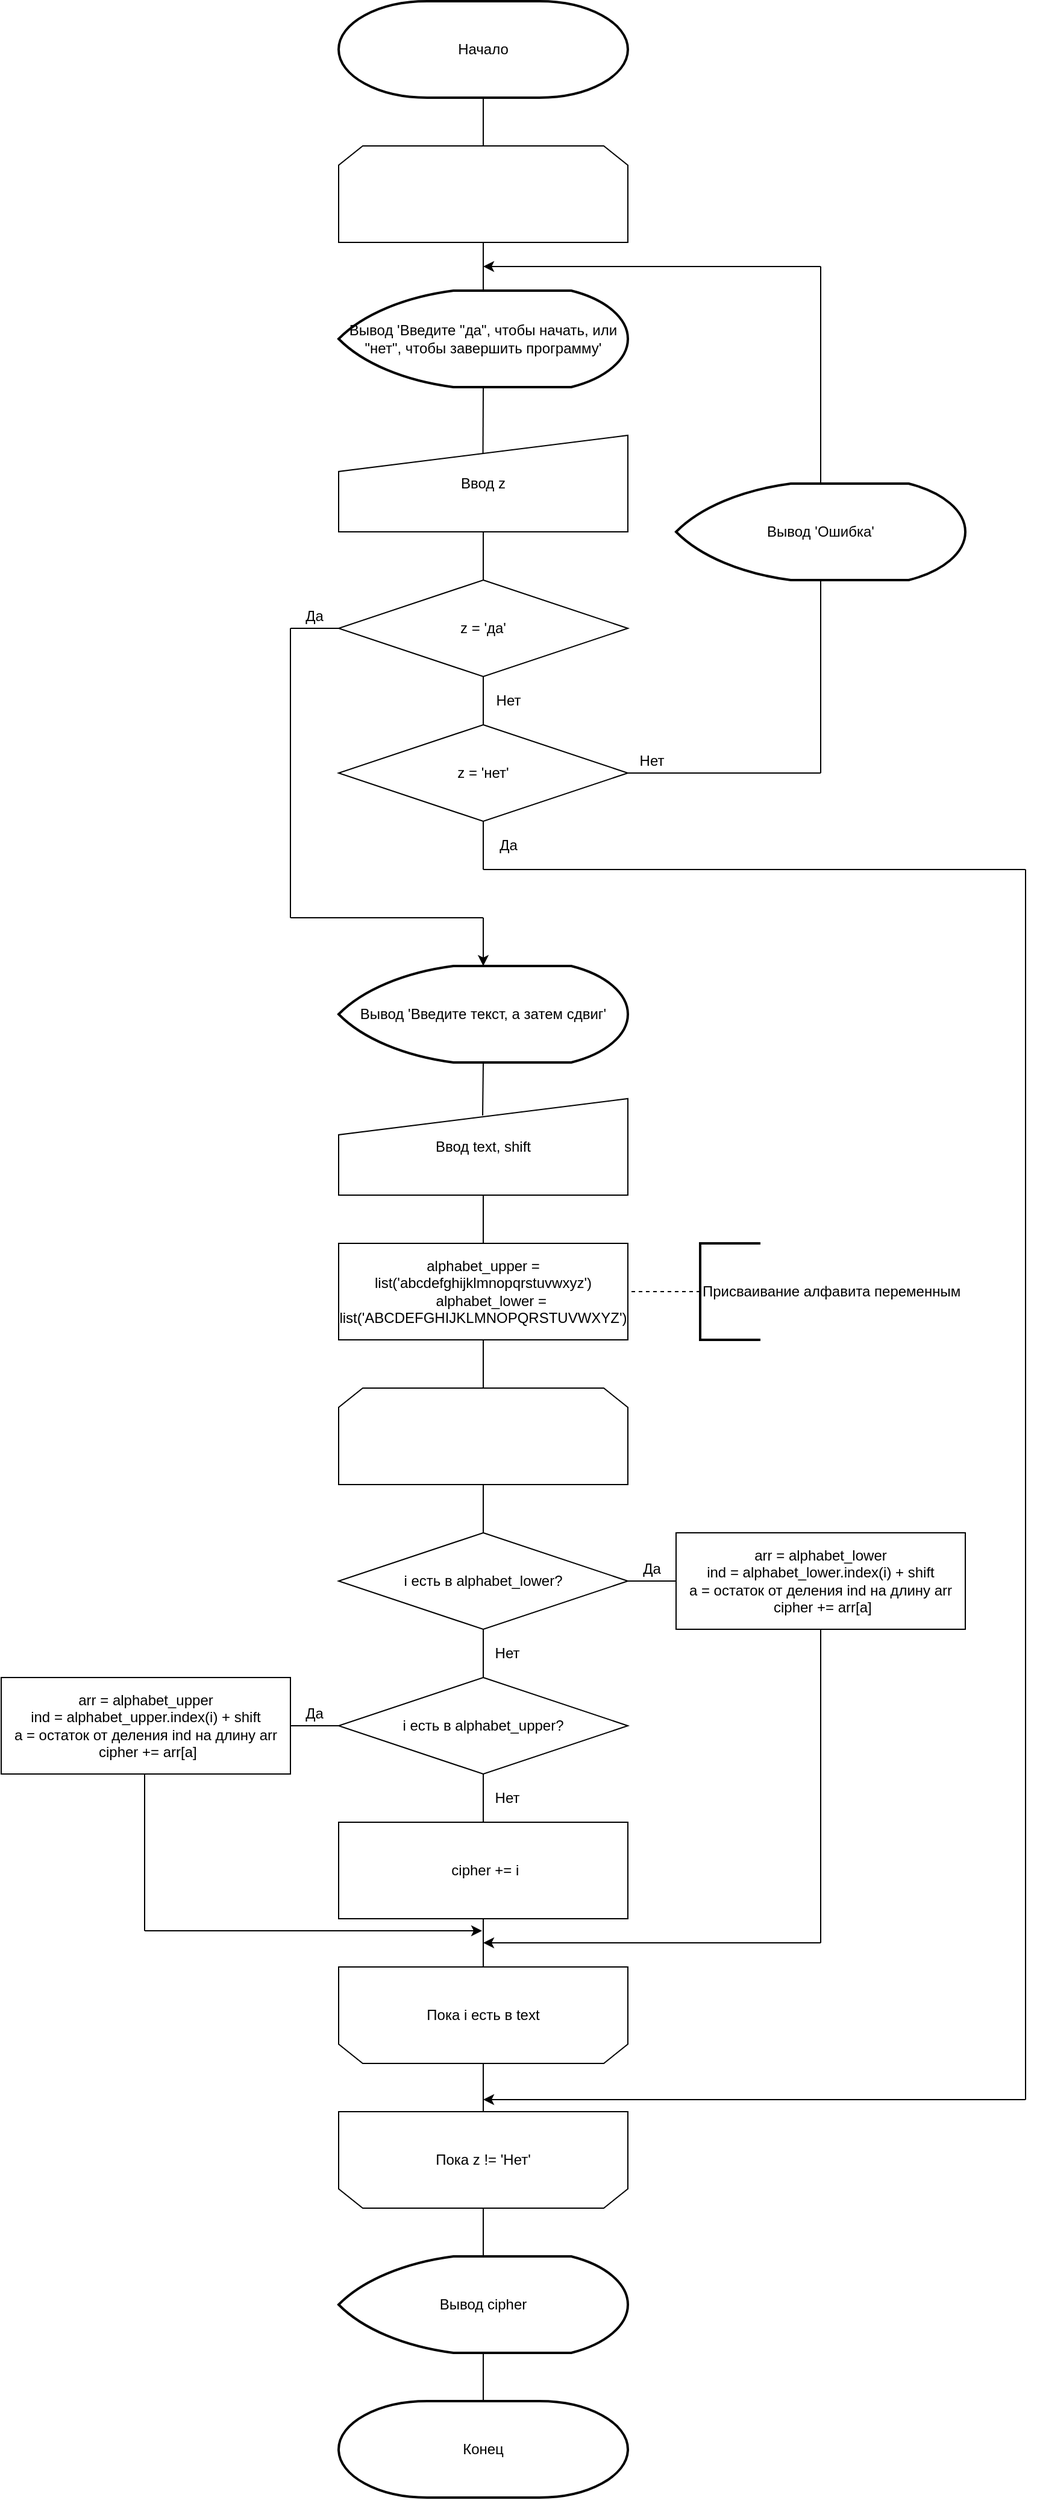 <mxfile version="15.3.0" type="github">
  <diagram id="L_eCcWARfc-s5K9qRDMl" name="Page-1">
    <mxGraphModel dx="1221" dy="692" grid="1" gridSize="10" guides="1" tooltips="1" connect="1" arrows="1" fold="1" page="1" pageScale="1" pageWidth="827" pageHeight="1169" math="0" shadow="0">
      <root>
        <mxCell id="0" />
        <mxCell id="1" parent="0" />
        <mxCell id="_cBvLI8PUuSnjw4zckk6-4" value="Начало" style="strokeWidth=2;html=1;shape=mxgraph.flowchart.terminator;whiteSpace=wrap;" vertex="1" parent="1">
          <mxGeometry x="280" y="40" width="240" height="80" as="geometry" />
        </mxCell>
        <mxCell id="_cBvLI8PUuSnjw4zckk6-5" value="Конец" style="strokeWidth=2;html=1;shape=mxgraph.flowchart.terminator;whiteSpace=wrap;" vertex="1" parent="1">
          <mxGeometry x="280" y="2030" width="240" height="80" as="geometry" />
        </mxCell>
        <mxCell id="_cBvLI8PUuSnjw4zckk6-6" value="Ввод text, shift" style="shape=manualInput;whiteSpace=wrap;html=1;" vertex="1" parent="1">
          <mxGeometry x="280" y="950" width="240" height="80" as="geometry" />
        </mxCell>
        <mxCell id="_cBvLI8PUuSnjw4zckk6-7" value="" style="endArrow=none;html=1;entryX=0.5;entryY=1;entryDx=0;entryDy=0;entryPerimeter=0;" edge="1" parent="1" target="_cBvLI8PUuSnjw4zckk6-4">
          <mxGeometry width="50" height="50" relative="1" as="geometry">
            <mxPoint x="400" y="160" as="sourcePoint" />
            <mxPoint x="410" y="310" as="targetPoint" />
          </mxGeometry>
        </mxCell>
        <mxCell id="_cBvLI8PUuSnjw4zckk6-8" value="" style="shape=loopLimit;whiteSpace=wrap;html=1;" vertex="1" parent="1">
          <mxGeometry x="280" y="1190" width="240" height="80" as="geometry" />
        </mxCell>
        <mxCell id="_cBvLI8PUuSnjw4zckk6-10" value="Пока i есть в text" style="shape=loopLimit;whiteSpace=wrap;html=1;flipH=0;flipV=1;" vertex="1" parent="1">
          <mxGeometry x="280" y="1670" width="240" height="80" as="geometry" />
        </mxCell>
        <mxCell id="_cBvLI8PUuSnjw4zckk6-12" value="" style="endArrow=none;html=1;" edge="1" parent="1">
          <mxGeometry width="50" height="50" relative="1" as="geometry">
            <mxPoint x="400" y="1190" as="sourcePoint" />
            <mxPoint x="400" y="1150" as="targetPoint" />
          </mxGeometry>
        </mxCell>
        <mxCell id="_cBvLI8PUuSnjw4zckk6-16" value="&lt;div&gt;alphabet_upper = list(&#39;abcdefghijklmnopqrstuvwxyz&#39;)&lt;/div&gt;&lt;div&gt;&amp;nbsp; &amp;nbsp; alphabet_lower = list(&#39;ABCDEFGHIJKLMNOPQRSTUVWXYZ&#39;)&lt;/div&gt;" style="whiteSpace=wrap;html=1;" vertex="1" parent="1">
          <mxGeometry x="280" y="1070" width="240" height="80" as="geometry" />
        </mxCell>
        <mxCell id="_cBvLI8PUuSnjw4zckk6-17" value="i есть в alphabet_lower?" style="rhombus;whiteSpace=wrap;html=1;" vertex="1" parent="1">
          <mxGeometry x="280" y="1310" width="240" height="80" as="geometry" />
        </mxCell>
        <mxCell id="_cBvLI8PUuSnjw4zckk6-18" value="i есть в alphabet_upper?" style="rhombus;whiteSpace=wrap;html=1;" vertex="1" parent="1">
          <mxGeometry x="280" y="1430" width="240" height="80" as="geometry" />
        </mxCell>
        <mxCell id="_cBvLI8PUuSnjw4zckk6-19" value="" style="endArrow=none;html=1;" edge="1" parent="1">
          <mxGeometry width="50" height="50" relative="1" as="geometry">
            <mxPoint x="400" y="1310" as="sourcePoint" />
            <mxPoint x="400" y="1270" as="targetPoint" />
          </mxGeometry>
        </mxCell>
        <mxCell id="_cBvLI8PUuSnjw4zckk6-20" value="" style="endArrow=none;html=1;exitX=0.5;exitY=1;exitDx=0;exitDy=0;entryX=0.5;entryY=0;entryDx=0;entryDy=0;" edge="1" parent="1" source="_cBvLI8PUuSnjw4zckk6-17" target="_cBvLI8PUuSnjw4zckk6-18">
          <mxGeometry width="50" height="50" relative="1" as="geometry">
            <mxPoint x="390" y="1370" as="sourcePoint" />
            <mxPoint x="440" y="1320" as="targetPoint" />
          </mxGeometry>
        </mxCell>
        <mxCell id="_cBvLI8PUuSnjw4zckk6-21" value="" style="endArrow=none;html=1;entryX=1;entryY=0.5;entryDx=0;entryDy=0;exitX=0;exitY=0.5;exitDx=0;exitDy=0;" edge="1" parent="1" target="_cBvLI8PUuSnjw4zckk6-17">
          <mxGeometry width="50" height="50" relative="1" as="geometry">
            <mxPoint x="560" y="1350" as="sourcePoint" />
            <mxPoint x="440" y="1320" as="targetPoint" />
          </mxGeometry>
        </mxCell>
        <mxCell id="_cBvLI8PUuSnjw4zckk6-22" value="arr = alphabet_lower&lt;br&gt;ind = alphabet_lower.index(i) + shift&lt;br&gt;a = остаток от деления ind на длину arr&lt;br&gt;&amp;nbsp;cipher += arr[a]" style="whiteSpace=wrap;html=1;" vertex="1" parent="1">
          <mxGeometry x="560" y="1310" width="240" height="80" as="geometry" />
        </mxCell>
        <mxCell id="_cBvLI8PUuSnjw4zckk6-23" value="&lt;span&gt;arr = alphabet_upper&lt;/span&gt;&lt;br&gt;&lt;span&gt;ind = alphabet_upper.index(i) + shift&lt;/span&gt;&lt;br&gt;&lt;span&gt;a = остаток от деления ind на длину arr&lt;/span&gt;&lt;br&gt;&lt;span&gt;&amp;nbsp;cipher += arr[a]&lt;/span&gt;" style="whiteSpace=wrap;html=1;" vertex="1" parent="1">
          <mxGeometry y="1430" width="240" height="80" as="geometry" />
        </mxCell>
        <mxCell id="_cBvLI8PUuSnjw4zckk6-24" value="" style="endArrow=none;html=1;entryX=0.5;entryY=1;entryDx=0;entryDy=0;" edge="1" parent="1">
          <mxGeometry width="50" height="50" relative="1" as="geometry">
            <mxPoint x="680" y="1650" as="sourcePoint" />
            <mxPoint x="680" y="1390" as="targetPoint" />
          </mxGeometry>
        </mxCell>
        <mxCell id="_cBvLI8PUuSnjw4zckk6-25" value="" style="endArrow=none;html=1;entryX=0;entryY=0.5;entryDx=0;entryDy=0;exitX=1;exitY=0.5;exitDx=0;exitDy=0;" edge="1" parent="1" target="_cBvLI8PUuSnjw4zckk6-18">
          <mxGeometry width="50" height="50" relative="1" as="geometry">
            <mxPoint x="240" y="1470" as="sourcePoint" />
            <mxPoint x="459" y="1550" as="targetPoint" />
          </mxGeometry>
        </mxCell>
        <mxCell id="_cBvLI8PUuSnjw4zckk6-26" value="" style="endArrow=none;html=1;entryX=0.5;entryY=1;entryDx=0;entryDy=0;" edge="1" parent="1" target="_cBvLI8PUuSnjw4zckk6-18">
          <mxGeometry width="50" height="50" relative="1" as="geometry">
            <mxPoint x="400" y="1550" as="sourcePoint" />
            <mxPoint x="460" y="1550" as="targetPoint" />
          </mxGeometry>
        </mxCell>
        <mxCell id="_cBvLI8PUuSnjw4zckk6-27" value="&lt;span&gt;&amp;nbsp;cipher += i&lt;/span&gt;" style="whiteSpace=wrap;html=1;" vertex="1" parent="1">
          <mxGeometry x="280" y="1550" width="240" height="80" as="geometry" />
        </mxCell>
        <mxCell id="_cBvLI8PUuSnjw4zckk6-28" value="" style="endArrow=none;html=1;exitX=0.5;exitY=1;exitDx=0;exitDy=0;entryX=0.5;entryY=0;entryDx=0;entryDy=0;" edge="1" parent="1" source="_cBvLI8PUuSnjw4zckk6-27" target="_cBvLI8PUuSnjw4zckk6-10">
          <mxGeometry width="50" height="50" relative="1" as="geometry">
            <mxPoint x="410" y="1650" as="sourcePoint" />
            <mxPoint x="460" y="1600" as="targetPoint" />
          </mxGeometry>
        </mxCell>
        <mxCell id="_cBvLI8PUuSnjw4zckk6-31" value="" style="endArrow=none;html=1;" edge="1" parent="1">
          <mxGeometry width="50" height="50" relative="1" as="geometry">
            <mxPoint x="119" y="1640" as="sourcePoint" />
            <mxPoint x="119" y="1510" as="targetPoint" />
          </mxGeometry>
        </mxCell>
        <mxCell id="_cBvLI8PUuSnjw4zckk6-32" value="" style="endArrow=classic;html=1;" edge="1" parent="1">
          <mxGeometry width="50" height="50" relative="1" as="geometry">
            <mxPoint x="119" y="1640" as="sourcePoint" />
            <mxPoint x="399" y="1640" as="targetPoint" />
          </mxGeometry>
        </mxCell>
        <mxCell id="_cBvLI8PUuSnjw4zckk6-33" value="" style="endArrow=classic;html=1;" edge="1" parent="1">
          <mxGeometry width="50" height="50" relative="1" as="geometry">
            <mxPoint x="680" y="1650" as="sourcePoint" />
            <mxPoint x="400" y="1650" as="targetPoint" />
          </mxGeometry>
        </mxCell>
        <mxCell id="_cBvLI8PUuSnjw4zckk6-34" value="Да" style="text;html=1;strokeColor=none;fillColor=none;align=center;verticalAlign=middle;whiteSpace=wrap;" vertex="1" parent="1">
          <mxGeometry x="520" y="1330" width="40" height="20" as="geometry" />
        </mxCell>
        <mxCell id="_cBvLI8PUuSnjw4zckk6-35" value="Да" style="text;html=1;strokeColor=none;fillColor=none;align=center;verticalAlign=middle;whiteSpace=wrap;" vertex="1" parent="1">
          <mxGeometry x="240" y="1450" width="40" height="20" as="geometry" />
        </mxCell>
        <mxCell id="_cBvLI8PUuSnjw4zckk6-36" value="Нет" style="text;html=1;strokeColor=none;fillColor=none;align=center;verticalAlign=middle;whiteSpace=wrap;" vertex="1" parent="1">
          <mxGeometry x="400" y="1400" width="40" height="20" as="geometry" />
        </mxCell>
        <mxCell id="_cBvLI8PUuSnjw4zckk6-37" value="Нет" style="text;html=1;strokeColor=none;fillColor=none;align=center;verticalAlign=middle;whiteSpace=wrap;" vertex="1" parent="1">
          <mxGeometry x="400" y="1520" width="40" height="20" as="geometry" />
        </mxCell>
        <mxCell id="_cBvLI8PUuSnjw4zckk6-39" value="" style="shape=loopLimit;whiteSpace=wrap;html=1;" vertex="1" parent="1">
          <mxGeometry x="280" y="160" width="240" height="80" as="geometry" />
        </mxCell>
        <mxCell id="_cBvLI8PUuSnjw4zckk6-41" value="" style="endArrow=none;html=1;entryX=0.498;entryY=0.175;entryDx=0;entryDy=0;entryPerimeter=0;" edge="1" parent="1" target="_cBvLI8PUuSnjw4zckk6-6">
          <mxGeometry width="50" height="50" relative="1" as="geometry">
            <mxPoint x="400" y="920" as="sourcePoint" />
            <mxPoint x="370" y="970" as="targetPoint" />
          </mxGeometry>
        </mxCell>
        <mxCell id="_cBvLI8PUuSnjw4zckk6-42" value="" style="endArrow=none;html=1;entryX=0.5;entryY=1;entryDx=0;entryDy=0;exitX=0.5;exitY=0;exitDx=0;exitDy=0;" edge="1" parent="1" source="_cBvLI8PUuSnjw4zckk6-16" target="_cBvLI8PUuSnjw4zckk6-6">
          <mxGeometry width="50" height="50" relative="1" as="geometry">
            <mxPoint x="320" y="1020" as="sourcePoint" />
            <mxPoint x="370" y="970" as="targetPoint" />
          </mxGeometry>
        </mxCell>
        <mxCell id="_cBvLI8PUuSnjw4zckk6-43" value="Вывод cipher" style="strokeWidth=2;html=1;shape=mxgraph.flowchart.display;whiteSpace=wrap;" vertex="1" parent="1">
          <mxGeometry x="280" y="1910" width="240" height="80" as="geometry" />
        </mxCell>
        <mxCell id="_cBvLI8PUuSnjw4zckk6-44" value="Пока z != &#39;Нет&#39;" style="shape=loopLimit;whiteSpace=wrap;html=1;flipH=0;flipV=1;" vertex="1" parent="1">
          <mxGeometry x="280" y="1790" width="240" height="80" as="geometry" />
        </mxCell>
        <mxCell id="_cBvLI8PUuSnjw4zckk6-45" value="" style="endArrow=none;html=1;entryX=0.5;entryY=1;entryDx=0;entryDy=0;exitX=0.5;exitY=0;exitDx=0;exitDy=0;" edge="1" parent="1" source="_cBvLI8PUuSnjw4zckk6-44" target="_cBvLI8PUuSnjw4zckk6-10">
          <mxGeometry width="50" height="50" relative="1" as="geometry">
            <mxPoint x="320" y="1770" as="sourcePoint" />
            <mxPoint x="370" y="1720" as="targetPoint" />
          </mxGeometry>
        </mxCell>
        <mxCell id="_cBvLI8PUuSnjw4zckk6-46" value="" style="endArrow=none;html=1;exitX=0.5;exitY=1;exitDx=0;exitDy=0;entryX=0.5;entryY=0;entryDx=0;entryDy=0;entryPerimeter=0;" edge="1" parent="1" source="_cBvLI8PUuSnjw4zckk6-44" target="_cBvLI8PUuSnjw4zckk6-43">
          <mxGeometry width="50" height="50" relative="1" as="geometry">
            <mxPoint x="320" y="1770" as="sourcePoint" />
            <mxPoint x="370" y="1720" as="targetPoint" />
          </mxGeometry>
        </mxCell>
        <mxCell id="_cBvLI8PUuSnjw4zckk6-47" value="" style="endArrow=none;html=1;entryX=0.5;entryY=1;entryDx=0;entryDy=0;entryPerimeter=0;exitX=0.5;exitY=0;exitDx=0;exitDy=0;exitPerimeter=0;" edge="1" parent="1" source="_cBvLI8PUuSnjw4zckk6-5" target="_cBvLI8PUuSnjw4zckk6-43">
          <mxGeometry width="50" height="50" relative="1" as="geometry">
            <mxPoint x="320" y="1970" as="sourcePoint" />
            <mxPoint x="370" y="1920" as="targetPoint" />
          </mxGeometry>
        </mxCell>
        <mxCell id="_cBvLI8PUuSnjw4zckk6-48" value="Вывод &#39;Введите &quot;да&quot;, чтобы начать, или &quot;нет&quot;, чтобы завершить программу&#39;" style="strokeWidth=2;html=1;shape=mxgraph.flowchart.display;whiteSpace=wrap;" vertex="1" parent="1">
          <mxGeometry x="280" y="280" width="240" height="80" as="geometry" />
        </mxCell>
        <mxCell id="_cBvLI8PUuSnjw4zckk6-50" value="" style="endArrow=none;html=1;exitX=0.5;exitY=1;exitDx=0;exitDy=0;" edge="1" parent="1" source="_cBvLI8PUuSnjw4zckk6-39">
          <mxGeometry width="50" height="50" relative="1" as="geometry">
            <mxPoint x="340" y="400" as="sourcePoint" />
            <mxPoint x="400" y="280" as="targetPoint" />
          </mxGeometry>
        </mxCell>
        <mxCell id="_cBvLI8PUuSnjw4zckk6-51" value="z = &#39;да&#39;" style="rhombus;whiteSpace=wrap;html=1;" vertex="1" parent="1">
          <mxGeometry x="280" y="520" width="240" height="80" as="geometry" />
        </mxCell>
        <mxCell id="_cBvLI8PUuSnjw4zckk6-52" value="" style="endArrow=none;html=1;entryX=0.5;entryY=1;entryDx=0;entryDy=0;entryPerimeter=0;exitX=0.499;exitY=0.215;exitDx=0;exitDy=0;exitPerimeter=0;" edge="1" parent="1" source="_cBvLI8PUuSnjw4zckk6-55" target="_cBvLI8PUuSnjw4zckk6-48">
          <mxGeometry width="50" height="50" relative="1" as="geometry">
            <mxPoint x="400" y="400" as="sourcePoint" />
            <mxPoint x="250" y="470" as="targetPoint" />
          </mxGeometry>
        </mxCell>
        <mxCell id="_cBvLI8PUuSnjw4zckk6-53" value="z = &#39;нет&#39;" style="rhombus;whiteSpace=wrap;html=1;" vertex="1" parent="1">
          <mxGeometry x="280" y="640" width="240" height="80" as="geometry" />
        </mxCell>
        <mxCell id="_cBvLI8PUuSnjw4zckk6-54" value="" style="endArrow=none;html=1;entryX=0.5;entryY=1;entryDx=0;entryDy=0;exitX=0.5;exitY=0;exitDx=0;exitDy=0;" edge="1" parent="1" source="_cBvLI8PUuSnjw4zckk6-53" target="_cBvLI8PUuSnjw4zckk6-51">
          <mxGeometry width="50" height="50" relative="1" as="geometry">
            <mxPoint x="200" y="650" as="sourcePoint" />
            <mxPoint x="250" y="600" as="targetPoint" />
          </mxGeometry>
        </mxCell>
        <mxCell id="_cBvLI8PUuSnjw4zckk6-55" value="Ввод z" style="shape=manualInput;whiteSpace=wrap;html=1;" vertex="1" parent="1">
          <mxGeometry x="280" y="400" width="240" height="80" as="geometry" />
        </mxCell>
        <mxCell id="_cBvLI8PUuSnjw4zckk6-56" value="" style="endArrow=none;html=1;entryX=0.5;entryY=1;entryDx=0;entryDy=0;exitX=0.5;exitY=0;exitDx=0;exitDy=0;" edge="1" parent="1" source="_cBvLI8PUuSnjw4zckk6-51" target="_cBvLI8PUuSnjw4zckk6-55">
          <mxGeometry width="50" height="50" relative="1" as="geometry">
            <mxPoint x="200" y="650" as="sourcePoint" />
            <mxPoint x="250" y="600" as="targetPoint" />
          </mxGeometry>
        </mxCell>
        <mxCell id="_cBvLI8PUuSnjw4zckk6-57" value="Вывод &#39;Ошибка&#39;" style="strokeWidth=2;html=1;shape=mxgraph.flowchart.display;whiteSpace=wrap;" vertex="1" parent="1">
          <mxGeometry x="560" y="440" width="240" height="80" as="geometry" />
        </mxCell>
        <mxCell id="_cBvLI8PUuSnjw4zckk6-58" value="" style="endArrow=none;html=1;entryX=0.5;entryY=1;entryDx=0;entryDy=0;entryPerimeter=0;" edge="1" parent="1" target="_cBvLI8PUuSnjw4zckk6-57">
          <mxGeometry width="50" height="50" relative="1" as="geometry">
            <mxPoint x="680" y="680" as="sourcePoint" />
            <mxPoint x="250" y="540" as="targetPoint" />
          </mxGeometry>
        </mxCell>
        <mxCell id="_cBvLI8PUuSnjw4zckk6-59" value="" style="endArrow=none;html=1;exitX=1;exitY=0.5;exitDx=0;exitDy=0;" edge="1" parent="1" source="_cBvLI8PUuSnjw4zckk6-53">
          <mxGeometry width="50" height="50" relative="1" as="geometry">
            <mxPoint x="200" y="590" as="sourcePoint" />
            <mxPoint x="680" y="680" as="targetPoint" />
          </mxGeometry>
        </mxCell>
        <mxCell id="_cBvLI8PUuSnjw4zckk6-60" value="" style="endArrow=classic;html=1;" edge="1" parent="1">
          <mxGeometry width="50" height="50" relative="1" as="geometry">
            <mxPoint x="680" y="260" as="sourcePoint" />
            <mxPoint x="400" y="260" as="targetPoint" />
          </mxGeometry>
        </mxCell>
        <mxCell id="_cBvLI8PUuSnjw4zckk6-61" value="" style="endArrow=none;html=1;exitX=0.5;exitY=0;exitDx=0;exitDy=0;exitPerimeter=0;" edge="1" parent="1" source="_cBvLI8PUuSnjw4zckk6-57">
          <mxGeometry width="50" height="50" relative="1" as="geometry">
            <mxPoint x="200" y="590" as="sourcePoint" />
            <mxPoint x="680" y="260" as="targetPoint" />
          </mxGeometry>
        </mxCell>
        <mxCell id="_cBvLI8PUuSnjw4zckk6-62" value="" style="endArrow=none;html=1;entryX=0.5;entryY=1;entryDx=0;entryDy=0;" edge="1" parent="1" target="_cBvLI8PUuSnjw4zckk6-53">
          <mxGeometry width="50" height="50" relative="1" as="geometry">
            <mxPoint x="400" y="760" as="sourcePoint" />
            <mxPoint x="240" y="600" as="targetPoint" />
          </mxGeometry>
        </mxCell>
        <mxCell id="_cBvLI8PUuSnjw4zckk6-63" value="" style="endArrow=none;html=1;" edge="1" parent="1">
          <mxGeometry width="50" height="50" relative="1" as="geometry">
            <mxPoint x="850" y="760" as="sourcePoint" />
            <mxPoint x="400" y="760" as="targetPoint" />
          </mxGeometry>
        </mxCell>
        <mxCell id="_cBvLI8PUuSnjw4zckk6-64" value="Вывод &#39;Введите текст, а затем сдвиг&#39;" style="strokeWidth=2;html=1;shape=mxgraph.flowchart.display;whiteSpace=wrap;" vertex="1" parent="1">
          <mxGeometry x="280" y="840" width="240" height="80" as="geometry" />
        </mxCell>
        <mxCell id="_cBvLI8PUuSnjw4zckk6-65" value="" style="endArrow=none;html=1;entryX=0;entryY=0.5;entryDx=0;entryDy=0;" edge="1" parent="1" target="_cBvLI8PUuSnjw4zckk6-51">
          <mxGeometry width="50" height="50" relative="1" as="geometry">
            <mxPoint x="240" y="560" as="sourcePoint" />
            <mxPoint x="280" y="570" as="targetPoint" />
          </mxGeometry>
        </mxCell>
        <mxCell id="_cBvLI8PUuSnjw4zckk6-66" value="" style="endArrow=none;html=1;" edge="1" parent="1">
          <mxGeometry width="50" height="50" relative="1" as="geometry">
            <mxPoint x="240" y="800" as="sourcePoint" />
            <mxPoint x="240" y="560" as="targetPoint" />
          </mxGeometry>
        </mxCell>
        <mxCell id="_cBvLI8PUuSnjw4zckk6-67" value="" style="endArrow=none;html=1;" edge="1" parent="1">
          <mxGeometry width="50" height="50" relative="1" as="geometry">
            <mxPoint x="240" y="800" as="sourcePoint" />
            <mxPoint x="400" y="800" as="targetPoint" />
          </mxGeometry>
        </mxCell>
        <mxCell id="_cBvLI8PUuSnjw4zckk6-68" value="" style="endArrow=classic;html=1;entryX=0.5;entryY=0;entryDx=0;entryDy=0;entryPerimeter=0;" edge="1" parent="1" target="_cBvLI8PUuSnjw4zckk6-64">
          <mxGeometry width="50" height="50" relative="1" as="geometry">
            <mxPoint x="400" y="800" as="sourcePoint" />
            <mxPoint x="240" y="750" as="targetPoint" />
          </mxGeometry>
        </mxCell>
        <mxCell id="_cBvLI8PUuSnjw4zckk6-69" value="Да" style="text;html=1;strokeColor=none;fillColor=none;align=center;verticalAlign=middle;whiteSpace=wrap;rounded=0;" vertex="1" parent="1">
          <mxGeometry x="240" y="540" width="40" height="20" as="geometry" />
        </mxCell>
        <mxCell id="_cBvLI8PUuSnjw4zckk6-70" value="Нет" style="text;html=1;strokeColor=none;fillColor=none;align=center;verticalAlign=middle;whiteSpace=wrap;rounded=0;" vertex="1" parent="1">
          <mxGeometry x="401" y="610" width="40" height="20" as="geometry" />
        </mxCell>
        <mxCell id="_cBvLI8PUuSnjw4zckk6-71" value="Нет" style="text;html=1;strokeColor=none;fillColor=none;align=center;verticalAlign=middle;whiteSpace=wrap;rounded=0;" vertex="1" parent="1">
          <mxGeometry x="520" y="660" width="40" height="20" as="geometry" />
        </mxCell>
        <mxCell id="_cBvLI8PUuSnjw4zckk6-72" value="Да" style="text;html=1;strokeColor=none;fillColor=none;align=center;verticalAlign=middle;whiteSpace=wrap;rounded=0;" vertex="1" parent="1">
          <mxGeometry x="401" y="730" width="40" height="20" as="geometry" />
        </mxCell>
        <mxCell id="_cBvLI8PUuSnjw4zckk6-73" value="" style="endArrow=none;html=1;" edge="1" parent="1">
          <mxGeometry width="50" height="50" relative="1" as="geometry">
            <mxPoint x="850" y="1780" as="sourcePoint" />
            <mxPoint x="850" y="760" as="targetPoint" />
          </mxGeometry>
        </mxCell>
        <mxCell id="_cBvLI8PUuSnjw4zckk6-74" value="" style="endArrow=classic;html=1;" edge="1" parent="1">
          <mxGeometry width="50" height="50" relative="1" as="geometry">
            <mxPoint x="850" y="1780" as="sourcePoint" />
            <mxPoint x="400" y="1780" as="targetPoint" />
          </mxGeometry>
        </mxCell>
        <mxCell id="_cBvLI8PUuSnjw4zckk6-75" value="Присваивание алфавита переменным" style="strokeWidth=2;html=1;shape=mxgraph.flowchart.annotation_1;align=left;pointerEvents=1;" vertex="1" parent="1">
          <mxGeometry x="580" y="1070" width="50" height="80" as="geometry" />
        </mxCell>
        <mxCell id="_cBvLI8PUuSnjw4zckk6-76" value="" style="endArrow=none;dashed=1;html=1;entryX=1;entryY=0.5;entryDx=0;entryDy=0;exitX=0;exitY=0.5;exitDx=0;exitDy=0;exitPerimeter=0;" edge="1" parent="1" source="_cBvLI8PUuSnjw4zckk6-75" target="_cBvLI8PUuSnjw4zckk6-16">
          <mxGeometry width="50" height="50" relative="1" as="geometry">
            <mxPoint x="320" y="980" as="sourcePoint" />
            <mxPoint x="370" y="930" as="targetPoint" />
          </mxGeometry>
        </mxCell>
      </root>
    </mxGraphModel>
  </diagram>
</mxfile>
